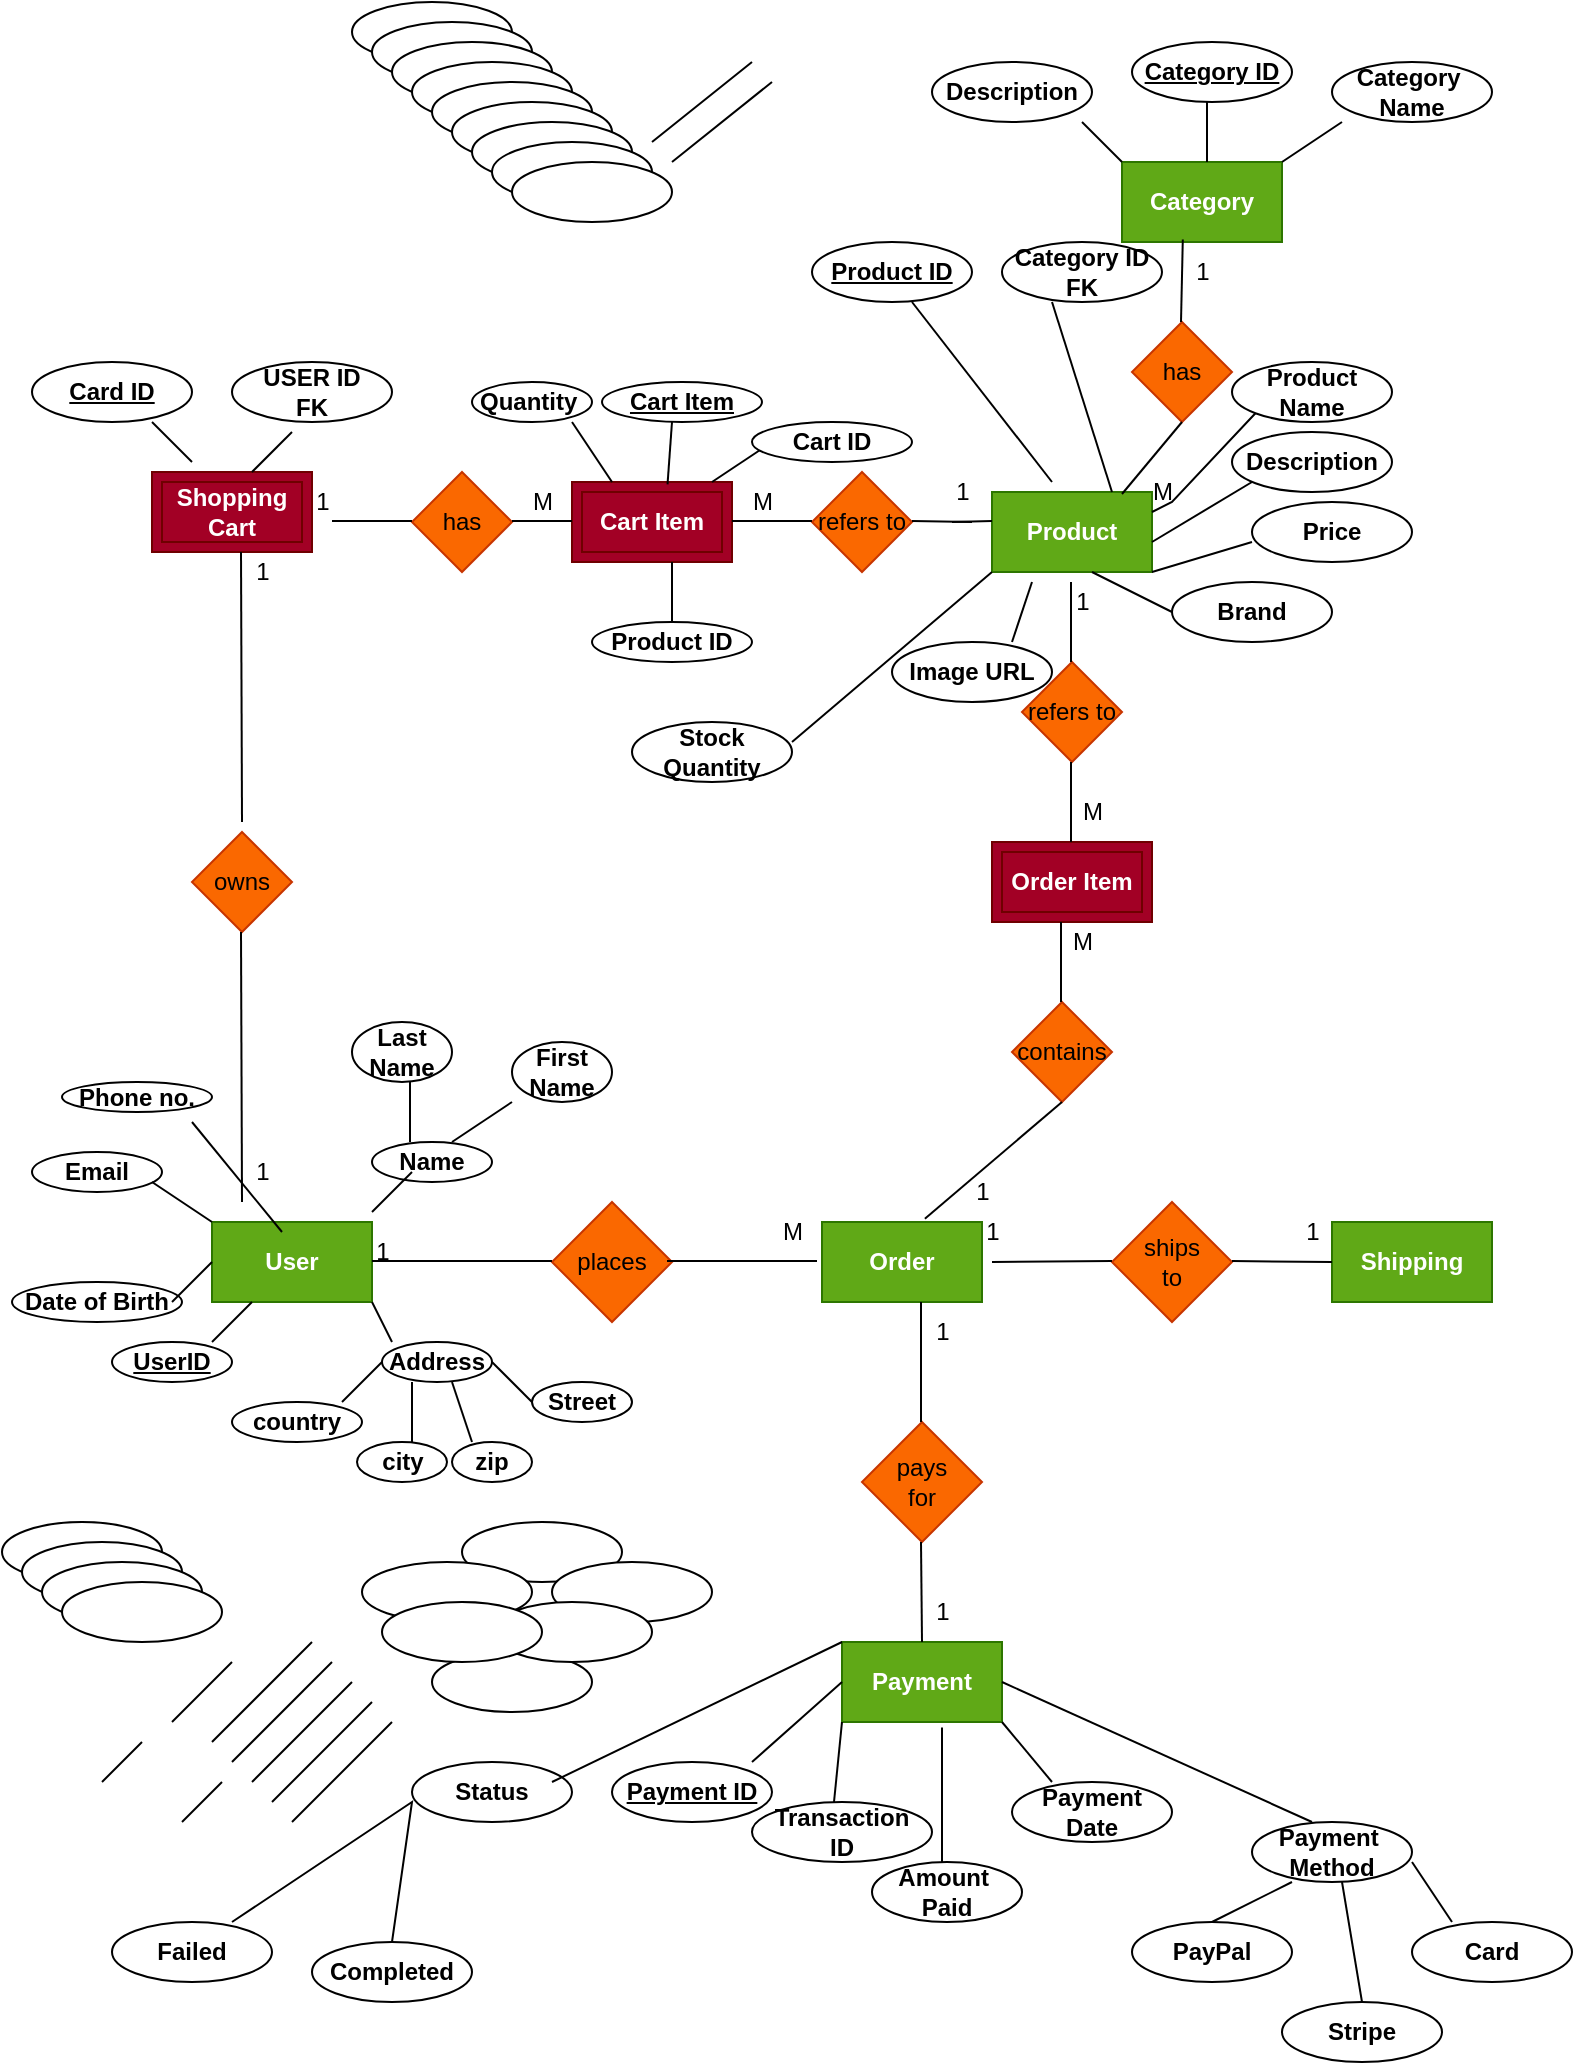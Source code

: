 <mxfile version="26.0.5">
  <diagram id="R2lEEEUBdFMjLlhIrx00" name="Page-1">
    <mxGraphModel dx="996" dy="567" grid="1" gridSize="10" guides="1" tooltips="1" connect="1" arrows="1" fold="1" page="1" pageScale="1" pageWidth="850" pageHeight="1100" math="0" shadow="0" extFonts="Permanent Marker^https://fonts.googleapis.com/css?family=Permanent+Marker">
      <root>
        <mxCell id="0" />
        <mxCell id="1" parent="0" />
        <mxCell id="cykUmAgb2_RV6yECLL6O-1" value="Product" style="whiteSpace=wrap;html=1;align=center;fillColor=#60a917;strokeColor=#2D7600;fontColor=#ffffff;fontStyle=1" vertex="1" parent="1">
          <mxGeometry x="520" y="265" width="80" height="40" as="geometry" />
        </mxCell>
        <mxCell id="cykUmAgb2_RV6yECLL6O-7" value="Shipping" style="whiteSpace=wrap;html=1;align=center;fillColor=#60a917;strokeColor=#2D7600;fontColor=#ffffff;fontStyle=1" vertex="1" parent="1">
          <mxGeometry x="690" y="630" width="80" height="40" as="geometry" />
        </mxCell>
        <mxCell id="cykUmAgb2_RV6yECLL6O-8" value="Payment" style="whiteSpace=wrap;html=1;align=center;fillColor=#60a917;strokeColor=#2D7600;fontColor=#ffffff;fontStyle=1" vertex="1" parent="1">
          <mxGeometry x="445" y="840" width="80" height="40" as="geometry" />
        </mxCell>
        <mxCell id="cykUmAgb2_RV6yECLL6O-9" value="Category" style="whiteSpace=wrap;html=1;align=center;fillColor=#60a917;strokeColor=#2D7600;fontColor=#ffffff;fontStyle=1" vertex="1" parent="1">
          <mxGeometry x="585" y="100" width="80" height="40" as="geometry" />
        </mxCell>
        <mxCell id="cykUmAgb2_RV6yECLL6O-10" value="User" style="whiteSpace=wrap;html=1;align=center;fillColor=#60a917;strokeColor=#2D7600;fontColor=#ffffff;fontStyle=1" vertex="1" parent="1">
          <mxGeometry x="130" y="630" width="80" height="40" as="geometry" />
        </mxCell>
        <mxCell id="cykUmAgb2_RV6yECLL6O-11" value="Shopping Cart" style="shape=ext;margin=3;double=1;whiteSpace=wrap;html=1;align=center;fillColor=#a20025;strokeColor=#6F0000;fontColor=#ffffff;fontStyle=1" vertex="1" parent="1">
          <mxGeometry x="100" y="255" width="80" height="40" as="geometry" />
        </mxCell>
        <mxCell id="cykUmAgb2_RV6yECLL6O-13" value="Cart Item" style="shape=ext;margin=3;double=1;whiteSpace=wrap;html=1;align=center;fillColor=#a20025;fontColor=#ffffff;strokeColor=#6F0000;fontStyle=1" vertex="1" parent="1">
          <mxGeometry x="310" y="260" width="80" height="40" as="geometry" />
        </mxCell>
        <mxCell id="cykUmAgb2_RV6yECLL6O-15" value="Order Item" style="shape=ext;margin=3;double=1;whiteSpace=wrap;html=1;align=center;fillColor=#a20025;fontColor=#ffffff;strokeColor=#6F0000;fontStyle=1" vertex="1" parent="1">
          <mxGeometry x="520" y="440" width="80" height="40" as="geometry" />
        </mxCell>
        <mxCell id="cykUmAgb2_RV6yECLL6O-18" value="has" style="rhombus;whiteSpace=wrap;html=1;fillColor=#fa6800;fontColor=#000000;strokeColor=#C73500;" vertex="1" parent="1">
          <mxGeometry x="230" y="255" width="50" height="50" as="geometry" />
        </mxCell>
        <mxCell id="cykUmAgb2_RV6yECLL6O-19" value="refers to" style="rhombus;whiteSpace=wrap;html=1;fillColor=#fa6800;fontColor=#000000;strokeColor=#C73500;" vertex="1" parent="1">
          <mxGeometry x="430" y="255" width="50" height="50" as="geometry" />
        </mxCell>
        <mxCell id="cykUmAgb2_RV6yECLL6O-22" value="refers to" style="rhombus;whiteSpace=wrap;html=1;fillColor=#fa6800;fontColor=#000000;strokeColor=#C73500;" vertex="1" parent="1">
          <mxGeometry x="535" y="350" width="50" height="50" as="geometry" />
        </mxCell>
        <mxCell id="cykUmAgb2_RV6yECLL6O-24" value="contains" style="rhombus;whiteSpace=wrap;html=1;fillColor=#fa6800;fontColor=#000000;strokeColor=#C73500;" vertex="1" parent="1">
          <mxGeometry x="530" y="520" width="50" height="50" as="geometry" />
        </mxCell>
        <mxCell id="cykUmAgb2_RV6yECLL6O-25" value="owns" style="rhombus;whiteSpace=wrap;html=1;fillColor=#fa6800;fontColor=#000000;strokeColor=#C73500;" vertex="1" parent="1">
          <mxGeometry x="120" y="435" width="50" height="50" as="geometry" />
        </mxCell>
        <mxCell id="cykUmAgb2_RV6yECLL6O-27" value="places" style="rhombus;whiteSpace=wrap;html=1;fillColor=#fa6800;fontColor=#000000;strokeColor=#C73500;" vertex="1" parent="1">
          <mxGeometry x="300" y="620" width="60" height="60" as="geometry" />
        </mxCell>
        <mxCell id="cykUmAgb2_RV6yECLL6O-28" value="ships&lt;div&gt;to&lt;/div&gt;" style="rhombus;whiteSpace=wrap;html=1;fillColor=#fa6800;fontColor=#000000;strokeColor=#C73500;" vertex="1" parent="1">
          <mxGeometry x="580" y="620" width="60" height="60" as="geometry" />
        </mxCell>
        <mxCell id="cykUmAgb2_RV6yECLL6O-29" value="pays&lt;div&gt;for&lt;/div&gt;" style="rhombus;whiteSpace=wrap;html=1;fillColor=#fa6800;fontColor=#000000;strokeColor=#C73500;" vertex="1" parent="1">
          <mxGeometry x="455" y="730" width="60" height="60" as="geometry" />
        </mxCell>
        <mxCell id="cykUmAgb2_RV6yECLL6O-30" value="has" style="rhombus;whiteSpace=wrap;html=1;fillColor=#fa6800;fontColor=#000000;strokeColor=#C73500;" vertex="1" parent="1">
          <mxGeometry x="590" y="180" width="50" height="50" as="geometry" />
        </mxCell>
        <mxCell id="cykUmAgb2_RV6yECLL6O-32" value="" style="endArrow=none;html=1;rounded=0;" edge="1" parent="1">
          <mxGeometry width="50" height="50" relative="1" as="geometry">
            <mxPoint x="145" y="430" as="sourcePoint" />
            <mxPoint x="144.5" y="295" as="targetPoint" />
          </mxGeometry>
        </mxCell>
        <mxCell id="cykUmAgb2_RV6yECLL6O-33" value="" style="endArrow=none;html=1;rounded=0;" edge="1" parent="1">
          <mxGeometry width="50" height="50" relative="1" as="geometry">
            <mxPoint x="145" y="620" as="sourcePoint" />
            <mxPoint x="144.5" y="485" as="targetPoint" />
          </mxGeometry>
        </mxCell>
        <mxCell id="cykUmAgb2_RV6yECLL6O-34" value="1" style="text;html=1;align=center;verticalAlign=middle;resizable=0;points=[];autosize=1;strokeColor=none;fillColor=none;" vertex="1" parent="1">
          <mxGeometry x="140" y="290" width="30" height="30" as="geometry" />
        </mxCell>
        <mxCell id="cykUmAgb2_RV6yECLL6O-35" value="1" style="text;html=1;align=center;verticalAlign=middle;resizable=0;points=[];autosize=1;strokeColor=none;fillColor=none;" vertex="1" parent="1">
          <mxGeometry x="140" y="590" width="30" height="30" as="geometry" />
        </mxCell>
        <mxCell id="cykUmAgb2_RV6yECLL6O-36" value="" style="endArrow=none;html=1;rounded=0;" edge="1" parent="1">
          <mxGeometry width="50" height="50" relative="1" as="geometry">
            <mxPoint x="190" y="279.5" as="sourcePoint" />
            <mxPoint x="230" y="279.5" as="targetPoint" />
          </mxGeometry>
        </mxCell>
        <mxCell id="cykUmAgb2_RV6yECLL6O-38" value="" style="endArrow=none;html=1;rounded=0;" edge="1" parent="1">
          <mxGeometry width="50" height="50" relative="1" as="geometry">
            <mxPoint x="280" y="279.5" as="sourcePoint" />
            <mxPoint x="310" y="279.5" as="targetPoint" />
          </mxGeometry>
        </mxCell>
        <mxCell id="cykUmAgb2_RV6yECLL6O-39" value="" style="endArrow=none;html=1;rounded=0;" edge="1" parent="1">
          <mxGeometry width="50" height="50" relative="1" as="geometry">
            <mxPoint x="390" y="279.5" as="sourcePoint" />
            <mxPoint x="430" y="279.5" as="targetPoint" />
          </mxGeometry>
        </mxCell>
        <mxCell id="cykUmAgb2_RV6yECLL6O-40" value="" style="endArrow=none;html=1;rounded=0;" edge="1" parent="1">
          <mxGeometry width="50" height="50" relative="1" as="geometry">
            <mxPoint x="500" y="280" as="sourcePoint" />
            <mxPoint x="520" y="279.5" as="targetPoint" />
          </mxGeometry>
        </mxCell>
        <mxCell id="cykUmAgb2_RV6yECLL6O-41" value="" style="endArrow=none;html=1;rounded=0;" edge="1" parent="1">
          <mxGeometry width="50" height="50" relative="1" as="geometry">
            <mxPoint x="585" y="266" as="sourcePoint" />
            <mxPoint x="615" y="230" as="targetPoint" />
          </mxGeometry>
        </mxCell>
        <mxCell id="cykUmAgb2_RV6yECLL6O-43" value="" style="endArrow=none;html=1;rounded=0;entryX=0.38;entryY=0.97;entryDx=0;entryDy=0;entryPerimeter=0;" edge="1" parent="1" target="cykUmAgb2_RV6yECLL6O-9">
          <mxGeometry width="50" height="50" relative="1" as="geometry">
            <mxPoint x="614.5" y="180" as="sourcePoint" />
            <mxPoint x="615" y="150" as="targetPoint" />
          </mxGeometry>
        </mxCell>
        <mxCell id="cykUmAgb2_RV6yECLL6O-44" value="M" style="text;html=1;align=center;verticalAlign=middle;resizable=0;points=[];autosize=1;strokeColor=none;fillColor=none;" vertex="1" parent="1">
          <mxGeometry x="590" y="250" width="30" height="30" as="geometry" />
        </mxCell>
        <mxCell id="cykUmAgb2_RV6yECLL6O-45" value="M" style="text;html=1;align=center;verticalAlign=middle;resizable=0;points=[];autosize=1;strokeColor=none;fillColor=none;" vertex="1" parent="1">
          <mxGeometry x="280" y="255" width="30" height="30" as="geometry" />
        </mxCell>
        <mxCell id="cykUmAgb2_RV6yECLL6O-46" value="M" style="text;html=1;align=center;verticalAlign=middle;resizable=0;points=[];autosize=1;strokeColor=none;fillColor=none;" vertex="1" parent="1">
          <mxGeometry x="390" y="255" width="30" height="30" as="geometry" />
        </mxCell>
        <mxCell id="cykUmAgb2_RV6yECLL6O-48" value="M" style="text;html=1;align=center;verticalAlign=middle;resizable=0;points=[];autosize=1;strokeColor=none;fillColor=none;" vertex="1" parent="1">
          <mxGeometry x="405" y="620" width="30" height="30" as="geometry" />
        </mxCell>
        <mxCell id="cykUmAgb2_RV6yECLL6O-50" value="1" style="text;html=1;align=center;verticalAlign=middle;resizable=0;points=[];autosize=1;strokeColor=none;fillColor=none;" vertex="1" parent="1">
          <mxGeometry x="500" y="600" width="30" height="30" as="geometry" />
        </mxCell>
        <mxCell id="cykUmAgb2_RV6yECLL6O-52" value="1" style="text;html=1;align=center;verticalAlign=middle;resizable=0;points=[];autosize=1;strokeColor=none;fillColor=none;" vertex="1" parent="1">
          <mxGeometry x="610" y="140" width="30" height="30" as="geometry" />
        </mxCell>
        <mxCell id="cykUmAgb2_RV6yECLL6O-54" value="" style="endArrow=none;html=1;rounded=0;" edge="1" parent="1">
          <mxGeometry width="50" height="50" relative="1" as="geometry">
            <mxPoint x="480" y="279.5" as="sourcePoint" />
            <mxPoint x="510" y="280" as="targetPoint" />
          </mxGeometry>
        </mxCell>
        <mxCell id="cykUmAgb2_RV6yECLL6O-53" value="1" style="text;html=1;align=center;verticalAlign=middle;resizable=0;points=[];autosize=1;strokeColor=none;fillColor=none;" vertex="1" parent="1">
          <mxGeometry x="490" y="250" width="30" height="30" as="geometry" />
        </mxCell>
        <mxCell id="cykUmAgb2_RV6yECLL6O-55" value="" style="endArrow=none;html=1;rounded=0;" edge="1" parent="1">
          <mxGeometry width="50" height="50" relative="1" as="geometry">
            <mxPoint x="559.5" y="350" as="sourcePoint" />
            <mxPoint x="559.5" y="310" as="targetPoint" />
          </mxGeometry>
        </mxCell>
        <mxCell id="cykUmAgb2_RV6yECLL6O-56" value="" style="endArrow=none;html=1;rounded=0;" edge="1" parent="1">
          <mxGeometry width="50" height="50" relative="1" as="geometry">
            <mxPoint x="559.5" y="440" as="sourcePoint" />
            <mxPoint x="559.5" y="400" as="targetPoint" />
          </mxGeometry>
        </mxCell>
        <mxCell id="cykUmAgb2_RV6yECLL6O-57" value="" style="endArrow=none;html=1;rounded=0;" edge="1" parent="1">
          <mxGeometry width="50" height="50" relative="1" as="geometry">
            <mxPoint x="554.5" y="520" as="sourcePoint" />
            <mxPoint x="554.5" y="480" as="targetPoint" />
          </mxGeometry>
        </mxCell>
        <mxCell id="cykUmAgb2_RV6yECLL6O-59" value="1" style="text;html=1;align=center;verticalAlign=middle;resizable=0;points=[];autosize=1;strokeColor=none;fillColor=none;" vertex="1" parent="1">
          <mxGeometry x="170" y="255" width="30" height="30" as="geometry" />
        </mxCell>
        <mxCell id="cykUmAgb2_RV6yECLL6O-60" value="1" style="text;html=1;align=center;verticalAlign=middle;resizable=0;points=[];autosize=1;strokeColor=none;fillColor=none;" vertex="1" parent="1">
          <mxGeometry x="550" y="305" width="30" height="30" as="geometry" />
        </mxCell>
        <mxCell id="cykUmAgb2_RV6yECLL6O-64" value="M" style="text;html=1;align=center;verticalAlign=middle;resizable=0;points=[];autosize=1;strokeColor=none;fillColor=none;" vertex="1" parent="1">
          <mxGeometry x="550" y="475" width="30" height="30" as="geometry" />
        </mxCell>
        <mxCell id="cykUmAgb2_RV6yECLL6O-65" value="M" style="text;html=1;align=center;verticalAlign=middle;resizable=0;points=[];autosize=1;strokeColor=none;fillColor=none;" vertex="1" parent="1">
          <mxGeometry x="555" y="410" width="30" height="30" as="geometry" />
        </mxCell>
        <mxCell id="cykUmAgb2_RV6yECLL6O-66" value="" style="endArrow=none;html=1;rounded=0;exitX=0.643;exitY=-0.04;exitDx=0;exitDy=0;exitPerimeter=0;" edge="1" parent="1" source="cykUmAgb2_RV6yECLL6O-2">
          <mxGeometry width="50" height="50" relative="1" as="geometry">
            <mxPoint x="525" y="600" as="sourcePoint" />
            <mxPoint x="555" y="570" as="targetPoint" />
          </mxGeometry>
        </mxCell>
        <mxCell id="cykUmAgb2_RV6yECLL6O-67" value="" style="endArrow=none;html=1;rounded=0;" edge="1" parent="1" source="cykUmAgb2_RV6yECLL6O-2">
          <mxGeometry width="50" height="50" relative="1" as="geometry">
            <mxPoint x="450" y="680" as="sourcePoint" />
            <mxPoint x="500" y="630" as="targetPoint" />
          </mxGeometry>
        </mxCell>
        <mxCell id="cykUmAgb2_RV6yECLL6O-68" value="" style="endArrow=none;html=1;rounded=0;" edge="1" parent="1">
          <mxGeometry width="50" height="50" relative="1" as="geometry">
            <mxPoint x="300" y="649.5" as="sourcePoint" />
            <mxPoint x="210" y="649.5" as="targetPoint" />
            <Array as="points" />
          </mxGeometry>
        </mxCell>
        <mxCell id="cykUmAgb2_RV6yECLL6O-2" value="Order" style="whiteSpace=wrap;html=1;align=center;fillColor=#60a917;strokeColor=#2D7600;fontColor=#ffffff;fontStyle=1" vertex="1" parent="1">
          <mxGeometry x="435" y="630" width="80" height="40" as="geometry" />
        </mxCell>
        <mxCell id="cykUmAgb2_RV6yECLL6O-69" value="" style="endArrow=none;html=1;rounded=0;" edge="1" parent="1">
          <mxGeometry width="50" height="50" relative="1" as="geometry">
            <mxPoint x="432.5" y="649.5" as="sourcePoint" />
            <mxPoint x="357.5" y="649.5" as="targetPoint" />
            <Array as="points" />
          </mxGeometry>
        </mxCell>
        <mxCell id="cykUmAgb2_RV6yECLL6O-70" value="" style="endArrow=none;html=1;rounded=0;" edge="1" parent="1">
          <mxGeometry width="50" height="50" relative="1" as="geometry">
            <mxPoint x="580" y="649.5" as="sourcePoint" />
            <mxPoint x="520" y="650" as="targetPoint" />
            <Array as="points" />
          </mxGeometry>
        </mxCell>
        <mxCell id="cykUmAgb2_RV6yECLL6O-71" value="" style="endArrow=none;html=1;rounded=0;exitX=0;exitY=0.5;exitDx=0;exitDy=0;" edge="1" parent="1" source="cykUmAgb2_RV6yECLL6O-7">
          <mxGeometry width="50" height="50" relative="1" as="geometry">
            <mxPoint x="680" y="649.5" as="sourcePoint" />
            <mxPoint x="640" y="649.5" as="targetPoint" />
            <Array as="points" />
          </mxGeometry>
        </mxCell>
        <mxCell id="cykUmAgb2_RV6yECLL6O-72" value="1" style="text;html=1;align=center;verticalAlign=middle;resizable=0;points=[];autosize=1;strokeColor=none;fillColor=none;" vertex="1" parent="1">
          <mxGeometry x="480" y="810" width="30" height="30" as="geometry" />
        </mxCell>
        <mxCell id="cykUmAgb2_RV6yECLL6O-73" value="1" style="text;html=1;align=center;verticalAlign=middle;resizable=0;points=[];autosize=1;strokeColor=none;fillColor=none;" vertex="1" parent="1">
          <mxGeometry x="480" y="670" width="30" height="30" as="geometry" />
        </mxCell>
        <mxCell id="cykUmAgb2_RV6yECLL6O-74" value="1" style="text;html=1;align=center;verticalAlign=middle;resizable=0;points=[];autosize=1;strokeColor=none;fillColor=none;" vertex="1" parent="1">
          <mxGeometry x="665" y="620" width="30" height="30" as="geometry" />
        </mxCell>
        <mxCell id="cykUmAgb2_RV6yECLL6O-75" value="1" style="text;html=1;align=center;verticalAlign=middle;resizable=0;points=[];autosize=1;strokeColor=none;fillColor=none;" vertex="1" parent="1">
          <mxGeometry x="505" y="620" width="30" height="30" as="geometry" />
        </mxCell>
        <mxCell id="cykUmAgb2_RV6yECLL6O-76" value="1" style="text;html=1;align=center;verticalAlign=middle;resizable=0;points=[];autosize=1;strokeColor=none;fillColor=none;" vertex="1" parent="1">
          <mxGeometry x="200" y="630" width="30" height="30" as="geometry" />
        </mxCell>
        <mxCell id="cykUmAgb2_RV6yECLL6O-77" value="" style="endArrow=none;html=1;rounded=0;" edge="1" parent="1">
          <mxGeometry width="50" height="50" relative="1" as="geometry">
            <mxPoint x="484.5" y="730" as="sourcePoint" />
            <mxPoint x="484.5" y="670" as="targetPoint" />
          </mxGeometry>
        </mxCell>
        <mxCell id="cykUmAgb2_RV6yECLL6O-79" value="" style="endArrow=none;html=1;rounded=0;exitX=0.5;exitY=0;exitDx=0;exitDy=0;" edge="1" parent="1" source="cykUmAgb2_RV6yECLL6O-8">
          <mxGeometry width="50" height="50" relative="1" as="geometry">
            <mxPoint x="484.5" y="820" as="sourcePoint" />
            <mxPoint x="484.5" y="790" as="targetPoint" />
          </mxGeometry>
        </mxCell>
        <mxCell id="cykUmAgb2_RV6yECLL6O-82" value="" style="ellipse;whiteSpace=wrap;html=1;" vertex="1" parent="1">
          <mxGeometry x="200" y="20" width="80" height="30" as="geometry" />
        </mxCell>
        <mxCell id="cykUmAgb2_RV6yECLL6O-83" value="" style="ellipse;whiteSpace=wrap;html=1;" vertex="1" parent="1">
          <mxGeometry x="255" y="780" width="80" height="30" as="geometry" />
        </mxCell>
        <mxCell id="cykUmAgb2_RV6yECLL6O-84" value="" style="ellipse;whiteSpace=wrap;html=1;" vertex="1" parent="1">
          <mxGeometry x="240" y="845" width="80" height="30" as="geometry" />
        </mxCell>
        <mxCell id="cykUmAgb2_RV6yECLL6O-85" value="Card ID" style="ellipse;whiteSpace=wrap;html=1;fontStyle=5" vertex="1" parent="1">
          <mxGeometry x="40" y="200" width="80" height="30" as="geometry" />
        </mxCell>
        <mxCell id="cykUmAgb2_RV6yECLL6O-86" value="USER ID&lt;div&gt;FK&lt;/div&gt;" style="ellipse;whiteSpace=wrap;html=1;fontStyle=1" vertex="1" parent="1">
          <mxGeometry x="140" y="200" width="80" height="30" as="geometry" />
        </mxCell>
        <mxCell id="cykUmAgb2_RV6yECLL6O-87" value="" style="ellipse;whiteSpace=wrap;html=1;" vertex="1" parent="1">
          <mxGeometry x="25" y="780" width="80" height="30" as="geometry" />
        </mxCell>
        <mxCell id="cykUmAgb2_RV6yECLL6O-88" value="Amount&amp;nbsp;&lt;div&gt;Paid&lt;/div&gt;" style="ellipse;whiteSpace=wrap;html=1;fontStyle=1" vertex="1" parent="1">
          <mxGeometry x="460" y="950" width="75" height="30" as="geometry" />
        </mxCell>
        <mxCell id="cykUmAgb2_RV6yECLL6O-89" value="Date of Birth" style="ellipse;whiteSpace=wrap;html=1;fontStyle=1" vertex="1" parent="1">
          <mxGeometry x="30" y="660" width="85" height="20" as="geometry" />
        </mxCell>
        <mxCell id="cykUmAgb2_RV6yECLL6O-90" value="Status" style="ellipse;whiteSpace=wrap;html=1;fontStyle=1" vertex="1" parent="1">
          <mxGeometry x="230" y="900" width="80" height="30" as="geometry" />
        </mxCell>
        <mxCell id="cykUmAgb2_RV6yECLL6O-91" value="Email" style="ellipse;whiteSpace=wrap;html=1;fontStyle=1" vertex="1" parent="1">
          <mxGeometry x="40" y="595" width="65" height="20" as="geometry" />
        </mxCell>
        <mxCell id="cykUmAgb2_RV6yECLL6O-92" value="Phone no." style="ellipse;whiteSpace=wrap;html=1;fontStyle=1" vertex="1" parent="1">
          <mxGeometry x="55" y="560" width="75" height="15" as="geometry" />
        </mxCell>
        <mxCell id="cykUmAgb2_RV6yECLL6O-93" value="country" style="ellipse;whiteSpace=wrap;html=1;fontStyle=1" vertex="1" parent="1">
          <mxGeometry x="140" y="720" width="65" height="20" as="geometry" />
        </mxCell>
        <mxCell id="cykUmAgb2_RV6yECLL6O-94" value="city" style="ellipse;whiteSpace=wrap;html=1;fontStyle=1" vertex="1" parent="1">
          <mxGeometry x="202.5" y="740" width="45" height="20" as="geometry" />
        </mxCell>
        <mxCell id="cykUmAgb2_RV6yECLL6O-95" value="zip" style="ellipse;whiteSpace=wrap;html=1;fontStyle=1" vertex="1" parent="1">
          <mxGeometry x="250" y="740" width="40" height="20" as="geometry" />
        </mxCell>
        <mxCell id="cykUmAgb2_RV6yECLL6O-96" value="Street" style="ellipse;whiteSpace=wrap;html=1;fontStyle=1" vertex="1" parent="1">
          <mxGeometry x="290" y="710" width="50" height="20" as="geometry" />
        </mxCell>
        <mxCell id="cykUmAgb2_RV6yECLL6O-97" value="Address" style="ellipse;whiteSpace=wrap;html=1;fontStyle=1" vertex="1" parent="1">
          <mxGeometry x="215" y="690" width="55" height="20" as="geometry" />
        </mxCell>
        <mxCell id="cykUmAgb2_RV6yECLL6O-98" value="UserID" style="ellipse;whiteSpace=wrap;html=1;fontStyle=5" vertex="1" parent="1">
          <mxGeometry x="80" y="690" width="60" height="20" as="geometry" />
        </mxCell>
        <mxCell id="cykUmAgb2_RV6yECLL6O-99" value="Last Name" style="ellipse;whiteSpace=wrap;html=1;fontStyle=1" vertex="1" parent="1">
          <mxGeometry x="200" y="530" width="50" height="30" as="geometry" />
        </mxCell>
        <mxCell id="cykUmAgb2_RV6yECLL6O-100" value="First Name" style="ellipse;whiteSpace=wrap;html=1;fontStyle=1" vertex="1" parent="1">
          <mxGeometry x="280" y="540" width="50" height="30" as="geometry" />
        </mxCell>
        <mxCell id="cykUmAgb2_RV6yECLL6O-101" value="Name" style="ellipse;whiteSpace=wrap;html=1;fontStyle=1" vertex="1" parent="1">
          <mxGeometry x="210" y="590" width="60" height="20" as="geometry" />
        </mxCell>
        <mxCell id="cykUmAgb2_RV6yECLL6O-102" value="" style="endArrow=none;html=1;rounded=0;" edge="1" parent="1">
          <mxGeometry width="50" height="50" relative="1" as="geometry">
            <mxPoint x="210" y="625" as="sourcePoint" />
            <mxPoint x="230" y="605" as="targetPoint" />
          </mxGeometry>
        </mxCell>
        <mxCell id="cykUmAgb2_RV6yECLL6O-103" value="" style="endArrow=none;html=1;rounded=0;" edge="1" parent="1">
          <mxGeometry width="50" height="50" relative="1" as="geometry">
            <mxPoint x="250" y="590" as="sourcePoint" />
            <mxPoint x="280" y="570" as="targetPoint" />
          </mxGeometry>
        </mxCell>
        <mxCell id="cykUmAgb2_RV6yECLL6O-104" value="" style="endArrow=none;html=1;rounded=0;" edge="1" parent="1">
          <mxGeometry width="50" height="50" relative="1" as="geometry">
            <mxPoint x="229" y="590" as="sourcePoint" />
            <mxPoint x="229" y="560" as="targetPoint" />
          </mxGeometry>
        </mxCell>
        <mxCell id="cykUmAgb2_RV6yECLL6O-105" value="" style="endArrow=none;html=1;rounded=0;exitX=1;exitY=1;exitDx=0;exitDy=0;" edge="1" parent="1" source="cykUmAgb2_RV6yECLL6O-10">
          <mxGeometry width="50" height="50" relative="1" as="geometry">
            <mxPoint x="220" y="680" as="sourcePoint" />
            <mxPoint x="220" y="690" as="targetPoint" />
          </mxGeometry>
        </mxCell>
        <mxCell id="cykUmAgb2_RV6yECLL6O-106" value="" style="endArrow=none;html=1;rounded=0;" edge="1" parent="1">
          <mxGeometry width="50" height="50" relative="1" as="geometry">
            <mxPoint x="130" y="890" as="sourcePoint" />
            <mxPoint x="180" y="840" as="targetPoint" />
          </mxGeometry>
        </mxCell>
        <mxCell id="cykUmAgb2_RV6yECLL6O-107" value="" style="endArrow=none;html=1;rounded=0;" edge="1" parent="1">
          <mxGeometry width="50" height="50" relative="1" as="geometry">
            <mxPoint x="140" y="900" as="sourcePoint" />
            <mxPoint x="190" y="850" as="targetPoint" />
          </mxGeometry>
        </mxCell>
        <mxCell id="cykUmAgb2_RV6yECLL6O-108" value="" style="endArrow=none;html=1;rounded=0;" edge="1" parent="1">
          <mxGeometry width="50" height="50" relative="1" as="geometry">
            <mxPoint x="150" y="910" as="sourcePoint" />
            <mxPoint x="200" y="860" as="targetPoint" />
          </mxGeometry>
        </mxCell>
        <mxCell id="cykUmAgb2_RV6yECLL6O-109" value="" style="endArrow=none;html=1;rounded=0;" edge="1" parent="1">
          <mxGeometry width="50" height="50" relative="1" as="geometry">
            <mxPoint x="160" y="920" as="sourcePoint" />
            <mxPoint x="210" y="870" as="targetPoint" />
          </mxGeometry>
        </mxCell>
        <mxCell id="cykUmAgb2_RV6yECLL6O-110" value="" style="endArrow=none;html=1;rounded=0;" edge="1" parent="1">
          <mxGeometry width="50" height="50" relative="1" as="geometry">
            <mxPoint x="170" y="930" as="sourcePoint" />
            <mxPoint x="220" y="880" as="targetPoint" />
          </mxGeometry>
        </mxCell>
        <mxCell id="cykUmAgb2_RV6yECLL6O-112" value="" style="endArrow=none;html=1;rounded=0;" edge="1" parent="1">
          <mxGeometry width="50" height="50" relative="1" as="geometry">
            <mxPoint x="550" y="910" as="sourcePoint" />
            <mxPoint x="525" y="880" as="targetPoint" />
          </mxGeometry>
        </mxCell>
        <mxCell id="cykUmAgb2_RV6yECLL6O-113" value="" style="endArrow=none;html=1;rounded=0;" edge="1" parent="1">
          <mxGeometry width="50" height="50" relative="1" as="geometry">
            <mxPoint x="400" y="900" as="sourcePoint" />
            <mxPoint x="445" y="860" as="targetPoint" />
          </mxGeometry>
        </mxCell>
        <mxCell id="cykUmAgb2_RV6yECLL6O-114" value="" style="endArrow=none;html=1;rounded=0;" edge="1" parent="1">
          <mxGeometry width="50" height="50" relative="1" as="geometry">
            <mxPoint x="300" y="910" as="sourcePoint" />
            <mxPoint x="445" y="840" as="targetPoint" />
          </mxGeometry>
        </mxCell>
        <mxCell id="cykUmAgb2_RV6yECLL6O-115" value="" style="endArrow=none;html=1;rounded=0;" edge="1" parent="1">
          <mxGeometry width="50" height="50" relative="1" as="geometry">
            <mxPoint x="440" y="930" as="sourcePoint" />
            <mxPoint x="445" y="880" as="targetPoint" />
          </mxGeometry>
        </mxCell>
        <mxCell id="cykUmAgb2_RV6yECLL6O-116" value="" style="endArrow=none;html=1;rounded=0;" edge="1" parent="1">
          <mxGeometry width="50" height="50" relative="1" as="geometry">
            <mxPoint x="290" y="720" as="sourcePoint" />
            <mxPoint x="270" y="700" as="targetPoint" />
          </mxGeometry>
        </mxCell>
        <mxCell id="cykUmAgb2_RV6yECLL6O-120" value="" style="endArrow=none;html=1;rounded=0;" edge="1" parent="1">
          <mxGeometry width="50" height="50" relative="1" as="geometry">
            <mxPoint x="260" y="740" as="sourcePoint" />
            <mxPoint x="250" y="710" as="targetPoint" />
          </mxGeometry>
        </mxCell>
        <mxCell id="cykUmAgb2_RV6yECLL6O-121" value="" style="endArrow=none;html=1;rounded=0;" edge="1" parent="1">
          <mxGeometry width="50" height="50" relative="1" as="geometry">
            <mxPoint x="230" y="740" as="sourcePoint" />
            <mxPoint x="230" y="710" as="targetPoint" />
          </mxGeometry>
        </mxCell>
        <mxCell id="cykUmAgb2_RV6yECLL6O-122" value="" style="endArrow=none;html=1;rounded=0;" edge="1" parent="1">
          <mxGeometry width="50" height="50" relative="1" as="geometry">
            <mxPoint x="195" y="720" as="sourcePoint" />
            <mxPoint x="215" y="700" as="targetPoint" />
          </mxGeometry>
        </mxCell>
        <mxCell id="cykUmAgb2_RV6yECLL6O-123" value="" style="endArrow=none;html=1;rounded=0;" edge="1" parent="1">
          <mxGeometry width="50" height="50" relative="1" as="geometry">
            <mxPoint x="130" y="690" as="sourcePoint" />
            <mxPoint x="150" y="670" as="targetPoint" />
          </mxGeometry>
        </mxCell>
        <mxCell id="cykUmAgb2_RV6yECLL6O-124" value="" style="endArrow=none;html=1;rounded=0;" edge="1" parent="1">
          <mxGeometry width="50" height="50" relative="1" as="geometry">
            <mxPoint x="100" y="610" as="sourcePoint" />
            <mxPoint x="130" y="630" as="targetPoint" />
          </mxGeometry>
        </mxCell>
        <mxCell id="cykUmAgb2_RV6yECLL6O-127" value="" style="endArrow=none;html=1;rounded=0;" edge="1" parent="1">
          <mxGeometry width="50" height="50" relative="1" as="geometry">
            <mxPoint x="110" y="670" as="sourcePoint" />
            <mxPoint x="130" y="650" as="targetPoint" />
          </mxGeometry>
        </mxCell>
        <mxCell id="cykUmAgb2_RV6yECLL6O-128" value="" style="endArrow=none;html=1;rounded=0;" edge="1" parent="1">
          <mxGeometry width="50" height="50" relative="1" as="geometry">
            <mxPoint x="120" y="580" as="sourcePoint" />
            <mxPoint x="165" y="635" as="targetPoint" />
          </mxGeometry>
        </mxCell>
        <mxCell id="cykUmAgb2_RV6yECLL6O-129" value="" style="endArrow=none;html=1;rounded=0;" edge="1" parent="1">
          <mxGeometry width="50" height="50" relative="1" as="geometry">
            <mxPoint x="120" y="250" as="sourcePoint" />
            <mxPoint x="100" y="230" as="targetPoint" />
          </mxGeometry>
        </mxCell>
        <mxCell id="cykUmAgb2_RV6yECLL6O-130" value="" style="endArrow=none;html=1;rounded=0;" edge="1" parent="1">
          <mxGeometry width="50" height="50" relative="1" as="geometry">
            <mxPoint x="750" y="980" as="sourcePoint" />
            <mxPoint x="730" y="950" as="targetPoint" />
          </mxGeometry>
        </mxCell>
        <mxCell id="cykUmAgb2_RV6yECLL6O-131" value="" style="endArrow=none;html=1;rounded=0;exitX=0.5;exitY=0;exitDx=0;exitDy=0;" edge="1" parent="1" source="cykUmAgb2_RV6yECLL6O-197">
          <mxGeometry width="50" height="50" relative="1" as="geometry">
            <mxPoint x="690" y="990" as="sourcePoint" />
            <mxPoint x="695" y="960" as="targetPoint" />
          </mxGeometry>
        </mxCell>
        <mxCell id="cykUmAgb2_RV6yECLL6O-135" value="" style="endArrow=none;html=1;rounded=0;" edge="1" parent="1">
          <mxGeometry width="50" height="50" relative="1" as="geometry">
            <mxPoint x="150" y="255" as="sourcePoint" />
            <mxPoint x="170" y="235" as="targetPoint" />
          </mxGeometry>
        </mxCell>
        <mxCell id="cykUmAgb2_RV6yECLL6O-136" value="" style="endArrow=none;html=1;rounded=0;" edge="1" parent="1">
          <mxGeometry width="50" height="50" relative="1" as="geometry">
            <mxPoint x="140" y="850" as="sourcePoint" />
            <mxPoint x="110" y="880" as="targetPoint" />
          </mxGeometry>
        </mxCell>
        <mxCell id="cykUmAgb2_RV6yECLL6O-137" value="" style="endArrow=none;html=1;rounded=0;" edge="1" parent="1">
          <mxGeometry width="50" height="50" relative="1" as="geometry">
            <mxPoint x="220" y="990" as="sourcePoint" />
            <mxPoint x="140" y="980" as="targetPoint" />
            <Array as="points">
              <mxPoint x="230" y="920" />
            </Array>
          </mxGeometry>
        </mxCell>
        <mxCell id="cykUmAgb2_RV6yECLL6O-138" value="" style="endArrow=none;html=1;rounded=0;exitX=0.375;exitY=0;exitDx=0;exitDy=0;exitPerimeter=0;entryX=1;entryY=0.5;entryDx=0;entryDy=0;" edge="1" parent="1" source="cykUmAgb2_RV6yECLL6O-189" target="cykUmAgb2_RV6yECLL6O-8">
          <mxGeometry width="50" height="50" relative="1" as="geometry">
            <mxPoint x="630" y="840" as="sourcePoint" />
            <mxPoint x="570" y="880" as="targetPoint" />
          </mxGeometry>
        </mxCell>
        <mxCell id="cykUmAgb2_RV6yECLL6O-139" value="" style="endArrow=none;html=1;rounded=0;" edge="1" parent="1">
          <mxGeometry width="50" height="50" relative="1" as="geometry">
            <mxPoint x="75" y="910" as="sourcePoint" />
            <mxPoint x="95" y="890" as="targetPoint" />
          </mxGeometry>
        </mxCell>
        <mxCell id="cykUmAgb2_RV6yECLL6O-140" value="" style="endArrow=none;html=1;rounded=0;" edge="1" parent="1">
          <mxGeometry width="50" height="50" relative="1" as="geometry">
            <mxPoint x="670" y="960" as="sourcePoint" />
            <mxPoint x="630" y="980" as="targetPoint" />
          </mxGeometry>
        </mxCell>
        <mxCell id="cykUmAgb2_RV6yECLL6O-141" value="" style="endArrow=none;html=1;rounded=0;entryX=0.625;entryY=1.07;entryDx=0;entryDy=0;entryPerimeter=0;" edge="1" parent="1" target="cykUmAgb2_RV6yECLL6O-8">
          <mxGeometry width="50" height="50" relative="1" as="geometry">
            <mxPoint x="495" y="950" as="sourcePoint" />
            <mxPoint x="474.5" y="880" as="targetPoint" />
          </mxGeometry>
        </mxCell>
        <mxCell id="cykUmAgb2_RV6yECLL6O-142" value="" style="endArrow=none;html=1;rounded=0;" edge="1" parent="1">
          <mxGeometry width="50" height="50" relative="1" as="geometry">
            <mxPoint x="115" y="930" as="sourcePoint" />
            <mxPoint x="135" y="910" as="targetPoint" />
          </mxGeometry>
        </mxCell>
        <mxCell id="cykUmAgb2_RV6yECLL6O-143" value="" style="endArrow=none;html=1;rounded=0;" edge="1" parent="1">
          <mxGeometry width="50" height="50" relative="1" as="geometry">
            <mxPoint x="350" y="90" as="sourcePoint" />
            <mxPoint x="400" y="50" as="targetPoint" />
          </mxGeometry>
        </mxCell>
        <mxCell id="cykUmAgb2_RV6yECLL6O-144" value="" style="endArrow=none;html=1;rounded=0;" edge="1" parent="1">
          <mxGeometry width="50" height="50" relative="1" as="geometry">
            <mxPoint x="360" y="100" as="sourcePoint" />
            <mxPoint x="410" y="60" as="targetPoint" />
          </mxGeometry>
        </mxCell>
        <mxCell id="cykUmAgb2_RV6yECLL6O-145" value="" style="endArrow=none;html=1;rounded=0;" edge="1" parent="1">
          <mxGeometry width="50" height="50" relative="1" as="geometry">
            <mxPoint x="360" y="330" as="sourcePoint" />
            <mxPoint x="360" y="300" as="targetPoint" />
          </mxGeometry>
        </mxCell>
        <mxCell id="cykUmAgb2_RV6yECLL6O-146" value="" style="endArrow=none;html=1;rounded=0;" edge="1" parent="1">
          <mxGeometry width="50" height="50" relative="1" as="geometry">
            <mxPoint x="330" y="260" as="sourcePoint" />
            <mxPoint x="310" y="230" as="targetPoint" />
          </mxGeometry>
        </mxCell>
        <mxCell id="cykUmAgb2_RV6yECLL6O-147" value="" style="endArrow=none;html=1;rounded=0;exitX=0.597;exitY=0.03;exitDx=0;exitDy=0;exitPerimeter=0;" edge="1" parent="1" source="cykUmAgb2_RV6yECLL6O-13">
          <mxGeometry width="50" height="50" relative="1" as="geometry">
            <mxPoint x="360" y="250" as="sourcePoint" />
            <mxPoint x="360" y="230" as="targetPoint" />
          </mxGeometry>
        </mxCell>
        <mxCell id="cykUmAgb2_RV6yECLL6O-148" value="" style="endArrow=none;html=1;rounded=0;" edge="1" parent="1">
          <mxGeometry width="50" height="50" relative="1" as="geometry">
            <mxPoint x="380" y="260" as="sourcePoint" />
            <mxPoint x="410" y="240" as="targetPoint" />
          </mxGeometry>
        </mxCell>
        <mxCell id="cykUmAgb2_RV6yECLL6O-149" value="" style="ellipse;whiteSpace=wrap;html=1;" vertex="1" parent="1">
          <mxGeometry x="210" y="30" width="80" height="30" as="geometry" />
        </mxCell>
        <mxCell id="cykUmAgb2_RV6yECLL6O-150" value="" style="ellipse;whiteSpace=wrap;html=1;" vertex="1" parent="1">
          <mxGeometry x="220" y="40" width="80" height="30" as="geometry" />
        </mxCell>
        <mxCell id="cykUmAgb2_RV6yECLL6O-151" value="" style="ellipse;whiteSpace=wrap;html=1;" vertex="1" parent="1">
          <mxGeometry x="230" y="50" width="80" height="30" as="geometry" />
        </mxCell>
        <mxCell id="cykUmAgb2_RV6yECLL6O-152" value="Product ID" style="ellipse;whiteSpace=wrap;html=1;fontStyle=1" vertex="1" parent="1">
          <mxGeometry x="320" y="330" width="80" height="20" as="geometry" />
        </mxCell>
        <mxCell id="cykUmAgb2_RV6yECLL6O-153" value="Cart ID" style="ellipse;whiteSpace=wrap;html=1;fontStyle=1" vertex="1" parent="1">
          <mxGeometry x="400" y="230" width="80" height="20" as="geometry" />
        </mxCell>
        <mxCell id="cykUmAgb2_RV6yECLL6O-154" value="Cart Item" style="ellipse;whiteSpace=wrap;html=1;fontStyle=5" vertex="1" parent="1">
          <mxGeometry x="325" y="210" width="80" height="20" as="geometry" />
        </mxCell>
        <mxCell id="cykUmAgb2_RV6yECLL6O-155" value="Quantity&amp;nbsp;" style="ellipse;whiteSpace=wrap;html=1;fontStyle=1" vertex="1" parent="1">
          <mxGeometry x="260" y="210" width="60" height="20" as="geometry" />
        </mxCell>
        <mxCell id="cykUmAgb2_RV6yECLL6O-156" value="" style="ellipse;whiteSpace=wrap;html=1;" vertex="1" parent="1">
          <mxGeometry x="240" y="60" width="80" height="30" as="geometry" />
        </mxCell>
        <mxCell id="cykUmAgb2_RV6yECLL6O-157" value="" style="ellipse;whiteSpace=wrap;html=1;" vertex="1" parent="1">
          <mxGeometry x="250" y="70" width="80" height="30" as="geometry" />
        </mxCell>
        <mxCell id="cykUmAgb2_RV6yECLL6O-158" value="" style="ellipse;whiteSpace=wrap;html=1;" vertex="1" parent="1">
          <mxGeometry x="260" y="80" width="80" height="30" as="geometry" />
        </mxCell>
        <mxCell id="cykUmAgb2_RV6yECLL6O-159" value="" style="ellipse;whiteSpace=wrap;html=1;" vertex="1" parent="1">
          <mxGeometry x="270" y="90" width="80" height="30" as="geometry" />
        </mxCell>
        <mxCell id="cykUmAgb2_RV6yECLL6O-160" value="" style="ellipse;whiteSpace=wrap;html=1;" vertex="1" parent="1">
          <mxGeometry x="280" y="100" width="80" height="30" as="geometry" />
        </mxCell>
        <mxCell id="cykUmAgb2_RV6yECLL6O-161" value="Stock&lt;div&gt;Quantity&lt;/div&gt;" style="ellipse;whiteSpace=wrap;html=1;fontStyle=1" vertex="1" parent="1">
          <mxGeometry x="340" y="380" width="80" height="30" as="geometry" />
        </mxCell>
        <mxCell id="cykUmAgb2_RV6yECLL6O-162" value="&lt;span style=&quot;font-weight: 700;&quot;&gt;Description&lt;/span&gt;" style="ellipse;whiteSpace=wrap;html=1;" vertex="1" parent="1">
          <mxGeometry x="640" y="235" width="80" height="30" as="geometry" />
        </mxCell>
        <mxCell id="cykUmAgb2_RV6yECLL6O-163" value="Price" style="ellipse;whiteSpace=wrap;html=1;fontStyle=1" vertex="1" parent="1">
          <mxGeometry x="650" y="270" width="80" height="30" as="geometry" />
        </mxCell>
        <mxCell id="cykUmAgb2_RV6yECLL6O-164" value="Description" style="ellipse;whiteSpace=wrap;html=1;fontStyle=1" vertex="1" parent="1">
          <mxGeometry x="490" y="50" width="80" height="30" as="geometry" />
        </mxCell>
        <mxCell id="cykUmAgb2_RV6yECLL6O-165" value="Category ID" style="ellipse;whiteSpace=wrap;html=1;fontStyle=5" vertex="1" parent="1">
          <mxGeometry x="590" y="40" width="80" height="30" as="geometry" />
        </mxCell>
        <mxCell id="cykUmAgb2_RV6yECLL6O-166" value="Category&amp;nbsp;&lt;div&gt;Name&lt;/div&gt;" style="ellipse;whiteSpace=wrap;html=1;fontStyle=1" vertex="1" parent="1">
          <mxGeometry x="690" y="50" width="80" height="30" as="geometry" />
        </mxCell>
        <mxCell id="cykUmAgb2_RV6yECLL6O-167" value="" style="endArrow=none;html=1;rounded=0;" edge="1" parent="1">
          <mxGeometry width="50" height="50" relative="1" as="geometry">
            <mxPoint x="420" y="390" as="sourcePoint" />
            <mxPoint x="520" y="305" as="targetPoint" />
          </mxGeometry>
        </mxCell>
        <mxCell id="cykUmAgb2_RV6yECLL6O-168" value="" style="endArrow=none;html=1;rounded=0;" edge="1" parent="1">
          <mxGeometry width="50" height="50" relative="1" as="geometry">
            <mxPoint x="480" y="170" as="sourcePoint" />
            <mxPoint x="550" y="260" as="targetPoint" />
          </mxGeometry>
        </mxCell>
        <mxCell id="cykUmAgb2_RV6yECLL6O-169" value="" style="endArrow=none;html=1;rounded=0;entryX=0.75;entryY=0;entryDx=0;entryDy=0;" edge="1" parent="1" target="cykUmAgb2_RV6yECLL6O-1">
          <mxGeometry width="50" height="50" relative="1" as="geometry">
            <mxPoint x="550" y="170" as="sourcePoint" />
            <mxPoint x="440" y="90" as="targetPoint" />
          </mxGeometry>
        </mxCell>
        <mxCell id="cykUmAgb2_RV6yECLL6O-170" value="" style="endArrow=none;html=1;rounded=0;" edge="1" parent="1">
          <mxGeometry width="50" height="50" relative="1" as="geometry">
            <mxPoint x="540" y="310" as="sourcePoint" />
            <mxPoint x="530" y="340" as="targetPoint" />
          </mxGeometry>
        </mxCell>
        <mxCell id="cykUmAgb2_RV6yECLL6O-171" value="" style="endArrow=none;html=1;rounded=0;" edge="1" parent="1">
          <mxGeometry width="50" height="50" relative="1" as="geometry">
            <mxPoint x="570" y="305" as="sourcePoint" />
            <mxPoint x="610" y="325" as="targetPoint" />
          </mxGeometry>
        </mxCell>
        <mxCell id="cykUmAgb2_RV6yECLL6O-172" value="" style="endArrow=none;html=1;rounded=0;" edge="1" parent="1">
          <mxGeometry width="50" height="50" relative="1" as="geometry">
            <mxPoint x="600" y="305" as="sourcePoint" />
            <mxPoint x="650" y="290" as="targetPoint" />
          </mxGeometry>
        </mxCell>
        <mxCell id="cykUmAgb2_RV6yECLL6O-173" value="" style="endArrow=none;html=1;rounded=0;" edge="1" parent="1">
          <mxGeometry width="50" height="50" relative="1" as="geometry">
            <mxPoint x="600" y="290" as="sourcePoint" />
            <mxPoint x="650" y="260" as="targetPoint" />
          </mxGeometry>
        </mxCell>
        <mxCell id="cykUmAgb2_RV6yECLL6O-174" value="" style="endArrow=none;html=1;rounded=0;entryX=0;entryY=1;entryDx=0;entryDy=0;" edge="1" parent="1" target="cykUmAgb2_RV6yECLL6O-183">
          <mxGeometry width="50" height="50" relative="1" as="geometry">
            <mxPoint x="600" y="275" as="sourcePoint" />
            <mxPoint x="630" y="255" as="targetPoint" />
            <Array as="points">
              <mxPoint x="610" y="270" />
            </Array>
          </mxGeometry>
        </mxCell>
        <mxCell id="cykUmAgb2_RV6yECLL6O-175" value="" style="endArrow=none;html=1;rounded=0;" edge="1" parent="1">
          <mxGeometry width="50" height="50" relative="1" as="geometry">
            <mxPoint x="585" y="100" as="sourcePoint" />
            <mxPoint x="565" y="80" as="targetPoint" />
          </mxGeometry>
        </mxCell>
        <mxCell id="cykUmAgb2_RV6yECLL6O-176" value="" style="endArrow=none;html=1;rounded=0;" edge="1" parent="1">
          <mxGeometry width="50" height="50" relative="1" as="geometry">
            <mxPoint x="627.5" y="100" as="sourcePoint" />
            <mxPoint x="627.5" y="70" as="targetPoint" />
          </mxGeometry>
        </mxCell>
        <mxCell id="cykUmAgb2_RV6yECLL6O-177" value="" style="endArrow=none;html=1;rounded=0;" edge="1" parent="1">
          <mxGeometry width="50" height="50" relative="1" as="geometry">
            <mxPoint x="665" y="100" as="sourcePoint" />
            <mxPoint x="695" y="80" as="targetPoint" />
          </mxGeometry>
        </mxCell>
        <mxCell id="cykUmAgb2_RV6yECLL6O-179" value="Product ID" style="ellipse;whiteSpace=wrap;html=1;fontStyle=5" vertex="1" parent="1">
          <mxGeometry x="430" y="140" width="80" height="30" as="geometry" />
        </mxCell>
        <mxCell id="cykUmAgb2_RV6yECLL6O-180" value="Category ID&lt;div&gt;FK&lt;/div&gt;" style="ellipse;whiteSpace=wrap;html=1;fontStyle=1" vertex="1" parent="1">
          <mxGeometry x="525" y="140" width="80" height="30" as="geometry" />
        </mxCell>
        <mxCell id="cykUmAgb2_RV6yECLL6O-181" value="Image URL" style="ellipse;whiteSpace=wrap;html=1;fontStyle=1" vertex="1" parent="1">
          <mxGeometry x="470" y="340" width="80" height="30" as="geometry" />
        </mxCell>
        <mxCell id="cykUmAgb2_RV6yECLL6O-182" value="Brand" style="ellipse;whiteSpace=wrap;html=1;fontStyle=1" vertex="1" parent="1">
          <mxGeometry x="610" y="310" width="80" height="30" as="geometry" />
        </mxCell>
        <mxCell id="cykUmAgb2_RV6yECLL6O-183" value="Product Name" style="ellipse;whiteSpace=wrap;html=1;fontStyle=1" vertex="1" parent="1">
          <mxGeometry x="640" y="200" width="80" height="30" as="geometry" />
        </mxCell>
        <mxCell id="cykUmAgb2_RV6yECLL6O-185" value="" style="ellipse;whiteSpace=wrap;html=1;" vertex="1" parent="1">
          <mxGeometry x="35" y="790" width="80" height="30" as="geometry" />
        </mxCell>
        <mxCell id="cykUmAgb2_RV6yECLL6O-186" value="" style="ellipse;whiteSpace=wrap;html=1;" vertex="1" parent="1">
          <mxGeometry x="45" y="800" width="80" height="30" as="geometry" />
        </mxCell>
        <mxCell id="cykUmAgb2_RV6yECLL6O-187" value="" style="ellipse;whiteSpace=wrap;html=1;" vertex="1" parent="1">
          <mxGeometry x="55" y="810" width="80" height="30" as="geometry" />
        </mxCell>
        <mxCell id="cykUmAgb2_RV6yECLL6O-188" value="Payment&lt;div&gt;Date&lt;/div&gt;" style="ellipse;whiteSpace=wrap;html=1;fontStyle=1" vertex="1" parent="1">
          <mxGeometry x="530" y="910" width="80" height="30" as="geometry" />
        </mxCell>
        <mxCell id="cykUmAgb2_RV6yECLL6O-189" value="Payment&amp;nbsp;&lt;div&gt;Method&lt;/div&gt;" style="ellipse;whiteSpace=wrap;html=1;fontStyle=1" vertex="1" parent="1">
          <mxGeometry x="650" y="930" width="80" height="30" as="geometry" />
        </mxCell>
        <mxCell id="cykUmAgb2_RV6yECLL6O-190" value="" style="ellipse;whiteSpace=wrap;html=1;" vertex="1" parent="1">
          <mxGeometry x="205" y="800" width="85" height="30" as="geometry" />
        </mxCell>
        <mxCell id="cykUmAgb2_RV6yECLL6O-191" value="Transaction&lt;div&gt;ID&lt;/div&gt;" style="ellipse;whiteSpace=wrap;html=1;fontStyle=1" vertex="1" parent="1">
          <mxGeometry x="400" y="920" width="90" height="30" as="geometry" />
        </mxCell>
        <mxCell id="cykUmAgb2_RV6yECLL6O-192" value="Payment ID" style="ellipse;whiteSpace=wrap;html=1;fontStyle=5" vertex="1" parent="1">
          <mxGeometry x="330" y="900" width="80" height="30" as="geometry" />
        </mxCell>
        <mxCell id="cykUmAgb2_RV6yECLL6O-193" value="" style="ellipse;whiteSpace=wrap;html=1;" vertex="1" parent="1">
          <mxGeometry x="300" y="800" width="80" height="30" as="geometry" />
        </mxCell>
        <mxCell id="cykUmAgb2_RV6yECLL6O-194" value="" style="ellipse;whiteSpace=wrap;html=1;" vertex="1" parent="1">
          <mxGeometry x="270" y="820" width="80" height="30" as="geometry" />
        </mxCell>
        <mxCell id="cykUmAgb2_RV6yECLL6O-195" value="" style="ellipse;whiteSpace=wrap;html=1;" vertex="1" parent="1">
          <mxGeometry x="215" y="820" width="80" height="30" as="geometry" />
        </mxCell>
        <mxCell id="cykUmAgb2_RV6yECLL6O-196" value="PayPal" style="ellipse;whiteSpace=wrap;html=1;fontStyle=1" vertex="1" parent="1">
          <mxGeometry x="590" y="980" width="80" height="30" as="geometry" />
        </mxCell>
        <mxCell id="cykUmAgb2_RV6yECLL6O-197" value="Stripe" style="ellipse;whiteSpace=wrap;html=1;fontStyle=1" vertex="1" parent="1">
          <mxGeometry x="665" y="1020" width="80" height="30" as="geometry" />
        </mxCell>
        <mxCell id="cykUmAgb2_RV6yECLL6O-198" value="Card" style="ellipse;whiteSpace=wrap;html=1;fontStyle=1" vertex="1" parent="1">
          <mxGeometry x="730" y="980" width="80" height="30" as="geometry" />
        </mxCell>
        <mxCell id="cykUmAgb2_RV6yECLL6O-199" value="Failed" style="ellipse;whiteSpace=wrap;html=1;fontStyle=1" vertex="1" parent="1">
          <mxGeometry x="80" y="980" width="80" height="30" as="geometry" />
        </mxCell>
        <mxCell id="cykUmAgb2_RV6yECLL6O-200" value="Completed" style="ellipse;whiteSpace=wrap;html=1;fontStyle=1" vertex="1" parent="1">
          <mxGeometry x="180" y="990" width="80" height="30" as="geometry" />
        </mxCell>
      </root>
    </mxGraphModel>
  </diagram>
</mxfile>

